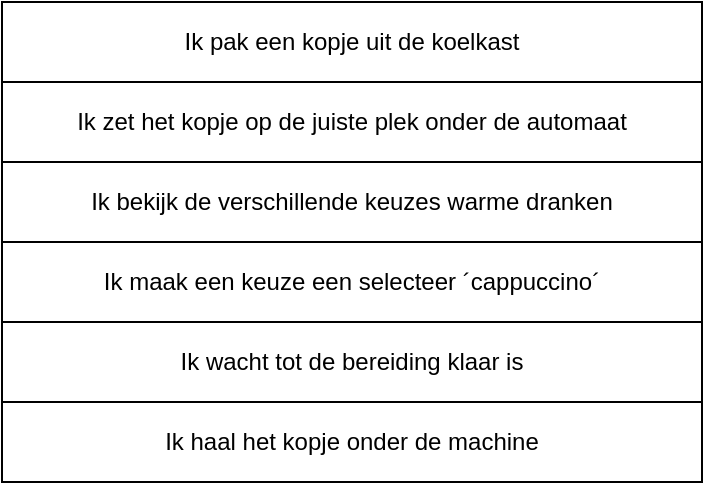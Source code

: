 <mxfile>
    <diagram id="PfRoZrBP7EvUt3IAHAfU" name="Page-1">
        <mxGraphModel dx="734" dy="566" grid="1" gridSize="10" guides="1" tooltips="1" connect="1" arrows="1" fold="1" page="1" pageScale="1" pageWidth="827" pageHeight="1169" math="0" shadow="0">
            <root>
                <mxCell id="0"/>
                <mxCell id="1" parent="0"/>
                <mxCell id="2" value="Ik pak een kopje uit de koelkast" style="rounded=0;whiteSpace=wrap;html=1;" vertex="1" parent="1">
                    <mxGeometry x="250" y="80" width="350" height="40" as="geometry"/>
                </mxCell>
                <mxCell id="3" value="Ik zet het kopje op de juiste plek onder de automaat" style="rounded=0;whiteSpace=wrap;html=1;" vertex="1" parent="1">
                    <mxGeometry x="250" y="120" width="350" height="40" as="geometry"/>
                </mxCell>
                <mxCell id="4" value="Ik bekijk de verschillende keuzes warme dranken" style="rounded=0;whiteSpace=wrap;html=1;" vertex="1" parent="1">
                    <mxGeometry x="250" y="160" width="350" height="40" as="geometry"/>
                </mxCell>
                <mxCell id="5" value="Ik maak een keuze een selecteer ´cappuccino´" style="rounded=0;whiteSpace=wrap;html=1;" vertex="1" parent="1">
                    <mxGeometry x="250" y="200" width="350" height="40" as="geometry"/>
                </mxCell>
                <mxCell id="6" value="Ik wacht tot de bereiding klaar is" style="rounded=0;whiteSpace=wrap;html=1;" vertex="1" parent="1">
                    <mxGeometry x="250" y="240" width="350" height="40" as="geometry"/>
                </mxCell>
                <mxCell id="7" value="Ik haal het kopje onder de machine" style="rounded=0;whiteSpace=wrap;html=1;" vertex="1" parent="1">
                    <mxGeometry x="250" y="280" width="350" height="40" as="geometry"/>
                </mxCell>
            </root>
        </mxGraphModel>
    </diagram>
</mxfile>